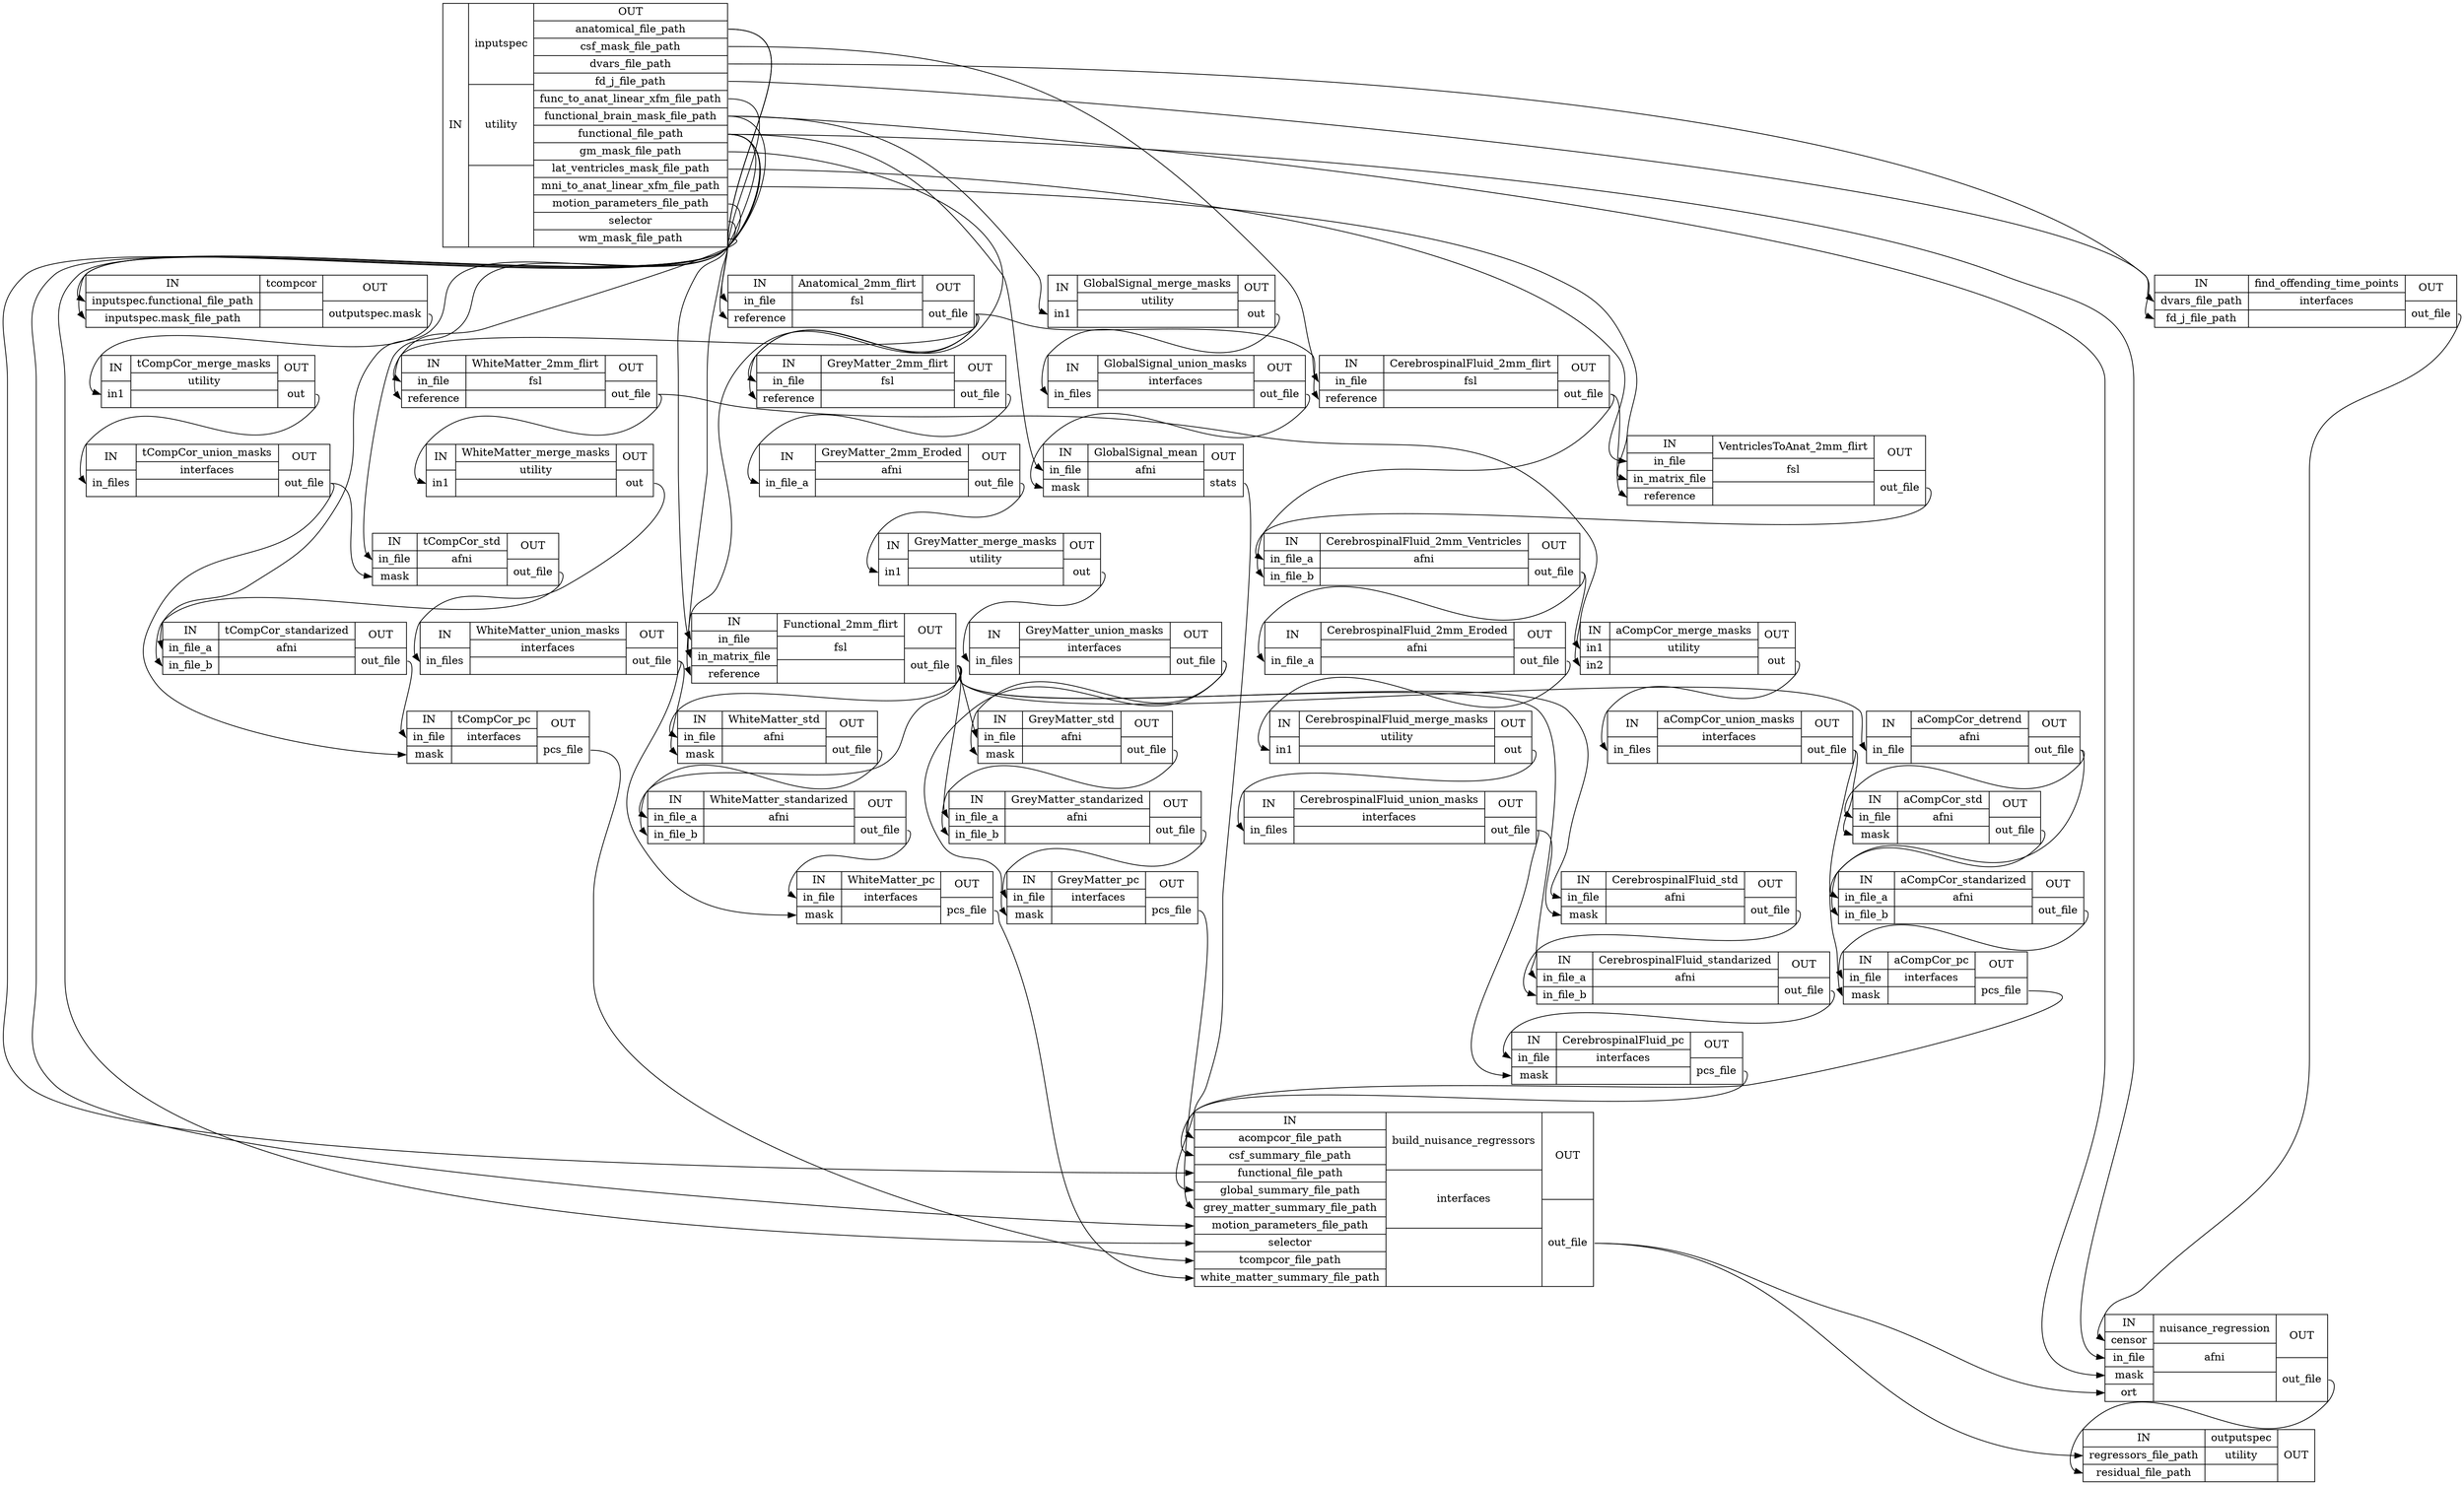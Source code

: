digraph structs {
node [shape=record];
nuisanceinputspec [label="{IN}|{ inputspec | utility |  }|{OUT|<outanatomicalfilepath> anatomical_file_path|<outcsfmaskfilepath> csf_mask_file_path|<outdvarsfilepath> dvars_file_path|<outfdjfilepath> fd_j_file_path|<outfunctoanatlinearxfmfilepath> func_to_anat_linear_xfm_file_path|<outfunctionalbrainmaskfilepath> functional_brain_mask_file_path|<outfunctionalfilepath> functional_file_path|<outgmmaskfilepath> gm_mask_file_path|<outlatventriclesmaskfilepath> lat_ventricles_mask_file_path|<outmnitoanatlinearxfmfilepath> mni_to_anat_linear_xfm_file_path|<outmotionparametersfilepath> motion_parameters_file_path|<outselector> selector|<outwmmaskfilepath> wm_mask_file_path}"];
nuisanceGlobalSignal_merge_masks [label="{IN|<inin1> in1}|{ GlobalSignal_merge_masks | utility |  }|{OUT|<outout> out}"];
nuisanceGlobalSignal_union_masks [label="{IN|<ininfiles> in_files}|{ GlobalSignal_union_masks | interfaces |  }|{OUT|<outoutfile> out_file}"];
nuisancetcompcor [label="{IN|<ininputspecfunctionalfilepath> inputspec.functional_file_path|<ininputspecmaskfilepath> inputspec.mask_file_path}|{ tcompcor |  |  }|{OUT|<outoutputspecmask> outputspec.mask}"];
nuisancetCompCor_merge_masks [label="{IN|<inin1> in1}|{ tCompCor_merge_masks | utility |  }|{OUT|<outout> out}"];
nuisancetCompCor_union_masks [label="{IN|<ininfiles> in_files}|{ tCompCor_union_masks | interfaces |  }|{OUT|<outoutfile> out_file}"];
nuisancetCompCor_std [label="{IN|<ininfile> in_file|<inmask> mask}|{ tCompCor_std | afni |  }|{OUT|<outoutfile> out_file}"];
nuisancefind_offending_time_points [label="{IN|<indvarsfilepath> dvars_file_path|<infdjfilepath> fd_j_file_path}|{ find_offending_time_points | interfaces |  }|{OUT|<outoutfile> out_file}"];
nuisancetCompCor_standarized [label="{IN|<ininfilea> in_file_a|<ininfileb> in_file_b}|{ tCompCor_standarized | afni |  }|{OUT|<outoutfile> out_file}"];
nuisancetCompCor_pc [label="{IN|<ininfile> in_file|<inmask> mask}|{ tCompCor_pc | interfaces |  }|{OUT|<outpcsfile> pcs_file}"];
nuisanceAnatomical_2mm_flirt [label="{IN|<ininfile> in_file|<inreference> reference}|{ Anatomical_2mm_flirt | fsl |  }|{OUT|<outoutfile> out_file}"];
nuisanceCerebrospinalFluid_2mm_flirt [label="{IN|<ininfile> in_file|<inreference> reference}|{ CerebrospinalFluid_2mm_flirt | fsl |  }|{OUT|<outoutfile> out_file}"];
nuisanceVentriclesToAnat_2mm_flirt [label="{IN|<ininfile> in_file|<ininmatrixfile> in_matrix_file|<inreference> reference}|{ VentriclesToAnat_2mm_flirt | fsl |  }|{OUT|<outoutfile> out_file}"];
nuisanceFunctional_2mm_flirt [label="{IN|<ininfile> in_file|<ininmatrixfile> in_matrix_file|<inreference> reference}|{ Functional_2mm_flirt | fsl |  }|{OUT|<outoutfile> out_file}"];
nuisanceaCompCor_detrend [label="{IN|<ininfile> in_file}|{ aCompCor_detrend | afni |  }|{OUT|<outoutfile> out_file}"];
nuisanceWhiteMatter_2mm_flirt [label="{IN|<ininfile> in_file|<inreference> reference}|{ WhiteMatter_2mm_flirt | fsl |  }|{OUT|<outoutfile> out_file}"];
nuisanceWhiteMatter_merge_masks [label="{IN|<inin1> in1}|{ WhiteMatter_merge_masks | utility |  }|{OUT|<outout> out}"];
nuisanceWhiteMatter_union_masks [label="{IN|<ininfiles> in_files}|{ WhiteMatter_union_masks | interfaces |  }|{OUT|<outoutfile> out_file}"];
nuisanceCerebrospinalFluid_2mm_Ventricles [label="{IN|<ininfilea> in_file_a|<ininfileb> in_file_b}|{ CerebrospinalFluid_2mm_Ventricles | afni |  }|{OUT|<outoutfile> out_file}"];
nuisanceaCompCor_merge_masks [label="{IN|<inin1> in1|<inin2> in2}|{ aCompCor_merge_masks | utility |  }|{OUT|<outout> out}"];
nuisanceaCompCor_union_masks [label="{IN|<ininfiles> in_files}|{ aCompCor_union_masks | interfaces |  }|{OUT|<outoutfile> out_file}"];
nuisanceaCompCor_std [label="{IN|<ininfile> in_file|<inmask> mask}|{ aCompCor_std | afni |  }|{OUT|<outoutfile> out_file}"];
nuisanceWhiteMatter_std [label="{IN|<ininfile> in_file|<inmask> mask}|{ WhiteMatter_std | afni |  }|{OUT|<outoutfile> out_file}"];
nuisanceWhiteMatter_standarized [label="{IN|<ininfilea> in_file_a|<ininfileb> in_file_b}|{ WhiteMatter_standarized | afni |  }|{OUT|<outoutfile> out_file}"];
nuisanceWhiteMatter_pc [label="{IN|<ininfile> in_file|<inmask> mask}|{ WhiteMatter_pc | interfaces |  }|{OUT|<outpcsfile> pcs_file}"];
nuisanceGreyMatter_2mm_flirt [label="{IN|<ininfile> in_file|<inreference> reference}|{ GreyMatter_2mm_flirt | fsl |  }|{OUT|<outoutfile> out_file}"];
nuisanceGreyMatter_2mm_Eroded [label="{IN|<ininfilea> in_file_a}|{ GreyMatter_2mm_Eroded | afni |  }|{OUT|<outoutfile> out_file}"];
nuisanceGreyMatter_merge_masks [label="{IN|<inin1> in1}|{ GreyMatter_merge_masks | utility |  }|{OUT|<outout> out}"];
nuisanceGreyMatter_union_masks [label="{IN|<ininfiles> in_files}|{ GreyMatter_union_masks | interfaces |  }|{OUT|<outoutfile> out_file}"];
nuisanceGreyMatter_std [label="{IN|<ininfile> in_file|<inmask> mask}|{ GreyMatter_std | afni |  }|{OUT|<outoutfile> out_file}"];
nuisanceGreyMatter_standarized [label="{IN|<ininfilea> in_file_a|<ininfileb> in_file_b}|{ GreyMatter_standarized | afni |  }|{OUT|<outoutfile> out_file}"];
nuisanceGreyMatter_pc [label="{IN|<ininfile> in_file|<inmask> mask}|{ GreyMatter_pc | interfaces |  }|{OUT|<outpcsfile> pcs_file}"];
nuisanceGlobalSignal_mean [label="{IN|<ininfile> in_file|<inmask> mask}|{ GlobalSignal_mean | afni |  }|{OUT|<outstats> stats}"];
nuisanceaCompCor_standarized [label="{IN|<ininfilea> in_file_a|<ininfileb> in_file_b}|{ aCompCor_standarized | afni |  }|{OUT|<outoutfile> out_file}"];
nuisanceCerebrospinalFluid_2mm_Eroded [label="{IN|<ininfilea> in_file_a}|{ CerebrospinalFluid_2mm_Eroded | afni |  }|{OUT|<outoutfile> out_file}"];
nuisanceCerebrospinalFluid_merge_masks [label="{IN|<inin1> in1}|{ CerebrospinalFluid_merge_masks | utility |  }|{OUT|<outout> out}"];
nuisanceCerebrospinalFluid_union_masks [label="{IN|<ininfiles> in_files}|{ CerebrospinalFluid_union_masks | interfaces |  }|{OUT|<outoutfile> out_file}"];
nuisanceCerebrospinalFluid_std [label="{IN|<ininfile> in_file|<inmask> mask}|{ CerebrospinalFluid_std | afni |  }|{OUT|<outoutfile> out_file}"];
nuisanceCerebrospinalFluid_standarized [label="{IN|<ininfilea> in_file_a|<ininfileb> in_file_b}|{ CerebrospinalFluid_standarized | afni |  }|{OUT|<outoutfile> out_file}"];
nuisanceCerebrospinalFluid_pc [label="{IN|<ininfile> in_file|<inmask> mask}|{ CerebrospinalFluid_pc | interfaces |  }|{OUT|<outpcsfile> pcs_file}"];
nuisanceaCompCor_pc [label="{IN|<ininfile> in_file|<inmask> mask}|{ aCompCor_pc | interfaces |  }|{OUT|<outpcsfile> pcs_file}"];
nuisancebuild_nuisance_regressors [label="{IN|<inacompcorfilepath> acompcor_file_path|<incsfsummaryfilepath> csf_summary_file_path|<infunctionalfilepath> functional_file_path|<inglobalsummaryfilepath> global_summary_file_path|<ingreymattersummaryfilepath> grey_matter_summary_file_path|<inmotionparametersfilepath> motion_parameters_file_path|<inselector> selector|<intcompcorfilepath> tcompcor_file_path|<inwhitemattersummaryfilepath> white_matter_summary_file_path}|{ build_nuisance_regressors | interfaces |  }|{OUT|<outoutfile> out_file}"];
nuisancenuisance_regression [label="{IN|<incensor> censor|<ininfile> in_file|<inmask> mask|<inort> ort}|{ nuisance_regression | afni |  }|{OUT|<outoutfile> out_file}"];
nuisanceoutputspec [label="{IN|<inregressorsfilepath> regressors_file_path|<inresidualfilepath> residual_file_path}|{ outputspec | utility |  }|{OUT}"];
nuisanceAnatomical_2mm_flirt:outoutfile:e -> nuisanceCerebrospinalFluid_2mm_flirt:inreference:w;
nuisanceAnatomical_2mm_flirt:outoutfile:e -> nuisanceFunctional_2mm_flirt:inreference:w;
nuisanceAnatomical_2mm_flirt:outoutfile:e -> nuisanceGreyMatter_2mm_flirt:inreference:w;
nuisanceAnatomical_2mm_flirt:outoutfile:e -> nuisanceWhiteMatter_2mm_flirt:inreference:w;
nuisanceCerebrospinalFluid_2mm_Eroded:outoutfile:e -> nuisanceCerebrospinalFluid_merge_masks:inin1:w;
nuisanceCerebrospinalFluid_2mm_Ventricles:outoutfile:e -> nuisanceCerebrospinalFluid_2mm_Eroded:ininfilea:w;
nuisanceCerebrospinalFluid_2mm_Ventricles:outoutfile:e -> nuisanceaCompCor_merge_masks:inin1:w;
nuisanceCerebrospinalFluid_2mm_flirt:outoutfile:e -> nuisanceCerebrospinalFluid_2mm_Ventricles:ininfileb:w;
nuisanceCerebrospinalFluid_2mm_flirt:outoutfile:e -> nuisanceVentriclesToAnat_2mm_flirt:inreference:w;
nuisanceCerebrospinalFluid_merge_masks:outout:e -> nuisanceCerebrospinalFluid_union_masks:ininfiles:w;
nuisanceCerebrospinalFluid_pc:outpcsfile:e -> nuisancebuild_nuisance_regressors:incsfsummaryfilepath:w;
nuisanceCerebrospinalFluid_standarized:outoutfile:e -> nuisanceCerebrospinalFluid_pc:ininfile:w;
nuisanceCerebrospinalFluid_std:outoutfile:e -> nuisanceCerebrospinalFluid_standarized:ininfileb:w;
nuisanceCerebrospinalFluid_union_masks:outoutfile:e -> nuisanceCerebrospinalFluid_pc:inmask:w;
nuisanceCerebrospinalFluid_union_masks:outoutfile:e -> nuisanceCerebrospinalFluid_std:inmask:w;
nuisanceFunctional_2mm_flirt:outoutfile:e -> nuisanceCerebrospinalFluid_standarized:ininfilea:w;
nuisanceFunctional_2mm_flirt:outoutfile:e -> nuisanceCerebrospinalFluid_std:ininfile:w;
nuisanceFunctional_2mm_flirt:outoutfile:e -> nuisanceGreyMatter_standarized:ininfilea:w;
nuisanceFunctional_2mm_flirt:outoutfile:e -> nuisanceGreyMatter_std:ininfile:w;
nuisanceFunctional_2mm_flirt:outoutfile:e -> nuisanceWhiteMatter_standarized:ininfilea:w;
nuisanceFunctional_2mm_flirt:outoutfile:e -> nuisanceWhiteMatter_std:ininfile:w;
nuisanceFunctional_2mm_flirt:outoutfile:e -> nuisanceaCompCor_detrend:ininfile:w;
nuisanceGlobalSignal_mean:outstats:e -> nuisancebuild_nuisance_regressors:inglobalsummaryfilepath:w;
nuisanceGlobalSignal_merge_masks:outout:e -> nuisanceGlobalSignal_union_masks:ininfiles:w;
nuisanceGlobalSignal_union_masks:outoutfile:e -> nuisanceGlobalSignal_mean:inmask:w;
nuisanceGreyMatter_2mm_Eroded:outoutfile:e -> nuisanceGreyMatter_merge_masks:inin1:w;
nuisanceGreyMatter_2mm_flirt:outoutfile:e -> nuisanceGreyMatter_2mm_Eroded:ininfilea:w;
nuisanceGreyMatter_merge_masks:outout:e -> nuisanceGreyMatter_union_masks:ininfiles:w;
nuisanceGreyMatter_pc:outpcsfile:e -> nuisancebuild_nuisance_regressors:ingreymattersummaryfilepath:w;
nuisanceGreyMatter_standarized:outoutfile:e -> nuisanceGreyMatter_pc:ininfile:w;
nuisanceGreyMatter_std:outoutfile:e -> nuisanceGreyMatter_standarized:ininfileb:w;
nuisanceGreyMatter_union_masks:outoutfile:e -> nuisanceGreyMatter_pc:inmask:w;
nuisanceGreyMatter_union_masks:outoutfile:e -> nuisanceGreyMatter_std:inmask:w;
nuisanceVentriclesToAnat_2mm_flirt:outoutfile:e -> nuisanceCerebrospinalFluid_2mm_Ventricles:ininfilea:w;
nuisanceWhiteMatter_2mm_flirt:outoutfile:e -> nuisanceWhiteMatter_merge_masks:inin1:w;
nuisanceWhiteMatter_2mm_flirt:outoutfile:e -> nuisanceaCompCor_merge_masks:inin2:w;
nuisanceWhiteMatter_merge_masks:outout:e -> nuisanceWhiteMatter_union_masks:ininfiles:w;
nuisanceWhiteMatter_pc:outpcsfile:e -> nuisancebuild_nuisance_regressors:inwhitemattersummaryfilepath:w;
nuisanceWhiteMatter_standarized:outoutfile:e -> nuisanceWhiteMatter_pc:ininfile:w;
nuisanceWhiteMatter_std:outoutfile:e -> nuisanceWhiteMatter_standarized:ininfileb:w;
nuisanceWhiteMatter_union_masks:outoutfile:e -> nuisanceWhiteMatter_pc:inmask:w;
nuisanceWhiteMatter_union_masks:outoutfile:e -> nuisanceWhiteMatter_std:inmask:w;
nuisanceaCompCor_detrend:outoutfile:e -> nuisanceaCompCor_standarized:ininfilea:w;
nuisanceaCompCor_detrend:outoutfile:e -> nuisanceaCompCor_std:ininfile:w;
nuisanceaCompCor_merge_masks:outout:e -> nuisanceaCompCor_union_masks:ininfiles:w;
nuisanceaCompCor_pc:outpcsfile:e -> nuisancebuild_nuisance_regressors:inacompcorfilepath:w;
nuisanceaCompCor_standarized:outoutfile:e -> nuisanceaCompCor_pc:ininfile:w;
nuisanceaCompCor_std:outoutfile:e -> nuisanceaCompCor_standarized:ininfileb:w;
nuisanceaCompCor_union_masks:outoutfile:e -> nuisanceaCompCor_pc:inmask:w;
nuisanceaCompCor_union_masks:outoutfile:e -> nuisanceaCompCor_std:inmask:w;
nuisancebuild_nuisance_regressors:outoutfile:e -> nuisancenuisance_regression:inort:w;
nuisancebuild_nuisance_regressors:outoutfile:e -> nuisanceoutputspec:inregressorsfilepath:w;
nuisancefind_offending_time_points:outoutfile:e -> nuisancenuisance_regression:incensor:w;
nuisanceinputspec:outanatomicalfilepath:e -> nuisanceAnatomical_2mm_flirt:ininfile:w;
nuisanceinputspec:outanatomicalfilepath:e -> nuisanceAnatomical_2mm_flirt:inreference:w;
nuisanceinputspec:outcsfmaskfilepath:e -> nuisanceCerebrospinalFluid_2mm_flirt:ininfile:w;
nuisanceinputspec:outdvarsfilepath:e -> nuisancefind_offending_time_points:indvarsfilepath:w;
nuisanceinputspec:outfdjfilepath:e -> nuisancefind_offending_time_points:infdjfilepath:w;
nuisanceinputspec:outfunctionalbrainmaskfilepath:e -> nuisanceGlobalSignal_merge_masks:inin1:w;
nuisanceinputspec:outfunctionalbrainmaskfilepath:e -> nuisancenuisance_regression:inmask:w;
nuisanceinputspec:outfunctionalbrainmaskfilepath:e -> nuisancetcompcor:ininputspecmaskfilepath:w;
nuisanceinputspec:outfunctionalfilepath:e -> nuisanceFunctional_2mm_flirt:ininfile:w;
nuisanceinputspec:outfunctionalfilepath:e -> nuisanceGlobalSignal_mean:ininfile:w;
nuisanceinputspec:outfunctionalfilepath:e -> nuisancebuild_nuisance_regressors:infunctionalfilepath:w;
nuisanceinputspec:outfunctionalfilepath:e -> nuisancenuisance_regression:ininfile:w;
nuisanceinputspec:outfunctionalfilepath:e -> nuisancetCompCor_standarized:ininfilea:w;
nuisanceinputspec:outfunctionalfilepath:e -> nuisancetCompCor_std:ininfile:w;
nuisanceinputspec:outfunctionalfilepath:e -> nuisancetcompcor:ininputspecfunctionalfilepath:w;
nuisanceinputspec:outfunctoanatlinearxfmfilepath:e -> nuisanceFunctional_2mm_flirt:ininmatrixfile:w;
nuisanceinputspec:outgmmaskfilepath:e -> nuisanceGreyMatter_2mm_flirt:ininfile:w;
nuisanceinputspec:outlatventriclesmaskfilepath:e -> nuisanceVentriclesToAnat_2mm_flirt:ininfile:w;
nuisanceinputspec:outmnitoanatlinearxfmfilepath:e -> nuisanceVentriclesToAnat_2mm_flirt:ininmatrixfile:w;
nuisanceinputspec:outmotionparametersfilepath:e -> nuisancebuild_nuisance_regressors:inmotionparametersfilepath:w;
nuisanceinputspec:outselector:e -> nuisancebuild_nuisance_regressors:inselector:w;
nuisanceinputspec:outwmmaskfilepath:e -> nuisanceWhiteMatter_2mm_flirt:ininfile:w;
nuisancenuisance_regression:outoutfile:e -> nuisanceoutputspec:inresidualfilepath:w;
nuisancetCompCor_merge_masks:outout:e -> nuisancetCompCor_union_masks:ininfiles:w;
nuisancetCompCor_pc:outpcsfile:e -> nuisancebuild_nuisance_regressors:intcompcorfilepath:w;
nuisancetCompCor_standarized:outoutfile:e -> nuisancetCompCor_pc:ininfile:w;
nuisancetCompCor_std:outoutfile:e -> nuisancetCompCor_standarized:ininfileb:w;
nuisancetCompCor_union_masks:outoutfile:e -> nuisancetCompCor_pc:inmask:w;
nuisancetCompCor_union_masks:outoutfile:e -> nuisancetCompCor_std:inmask:w;
nuisancetcompcor:outoutputspecmask:e -> nuisancetCompCor_merge_masks:inin1:w;
}